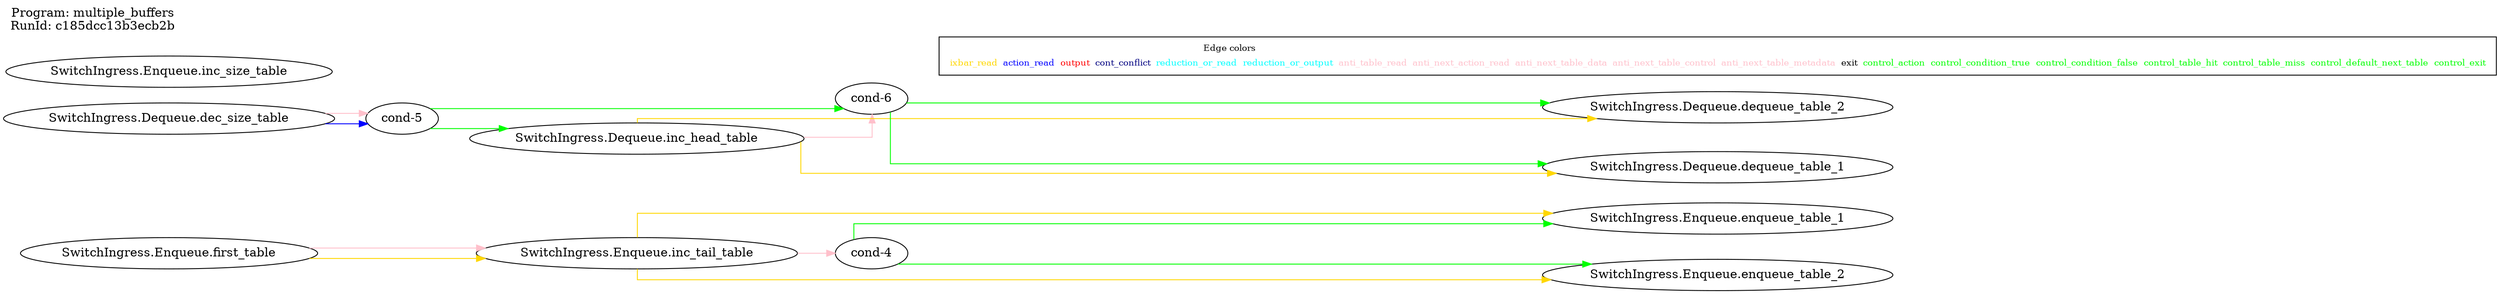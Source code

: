 digraph table_deps {
  splines=ortho; rankdir=LR;
  label="Program: multiple_buffers
RunId: c185dcc13b3ecb2b
";
  labelloc=t; labeljust=l;
  { "cond-4"; "cond-5"; "SwitchIngress.Dequeue.inc_head_table"; "cond-6"; "SwitchIngress.Enqueue.inc_tail_table"; }
  { rank = same; "SwitchIngress.Enqueue.enqueue_table_1"; "SwitchIngress.Enqueue.enqueue_table_2"; "SwitchIngress.Dequeue.dequeue_table_1"; "SwitchIngress.Dequeue.dequeue_table_2"; }
  { rank = same; "SwitchIngress.Enqueue.first_table"; "SwitchIngress.Enqueue.inc_size_table"; "SwitchIngress.Dequeue.dec_size_table"; }
   "cond-4" -> "SwitchIngress.Enqueue.enqueue_table_1" [ label= "",color=green ];
   "cond-4" -> "SwitchIngress.Enqueue.enqueue_table_2" [ label= "",color=green ];
   "cond-5" -> "SwitchIngress.Dequeue.inc_head_table" [ label= "",color=green ];
   "cond-5" -> "cond-6" [ label= "",color=green ];
   "cond-6" -> "SwitchIngress.Dequeue.dequeue_table_1" [ label= "",color=green ];
   "cond-6" -> "SwitchIngress.Dequeue.dequeue_table_2" [ label= "",color=green ];
   "SwitchIngress.Enqueue.first_table" -> "SwitchIngress.Enqueue.inc_tail_table" [ label= "",color=gold ];
   "SwitchIngress.Enqueue.inc_tail_table" -> "SwitchIngress.Enqueue.enqueue_table_1" [ label= "",color=gold ];
   "SwitchIngress.Enqueue.inc_tail_table" -> "SwitchIngress.Enqueue.enqueue_table_2" [ label= "",color=gold ];
   "SwitchIngress.Dequeue.dec_size_table" -> "cond-5" [ label= "",color=blue ];
   "SwitchIngress.Dequeue.inc_head_table" -> "SwitchIngress.Dequeue.dequeue_table_1" [ label= "",color=gold ];
   "SwitchIngress.Dequeue.inc_head_table" -> "SwitchIngress.Dequeue.dequeue_table_2" [ label= "",color=gold ];
   "SwitchIngress.Enqueue.inc_tail_table" -> "cond-4" [ label= "",color=pink ];
   "SwitchIngress.Dequeue.inc_head_table" -> "cond-6" [ label= "",color=pink ];
   "SwitchIngress.Enqueue.first_table" -> "SwitchIngress.Enqueue.inc_tail_table" [ label= "",color=pink ];
   "SwitchIngress.Dequeue.dec_size_table" -> "cond-5" [ label= "",color=pink ];
  { rank=max;
    subgraph cluster_legend { node [ shape=record; fontsize=10];
      empty [label=<<table border="0" cellborder="0"><tr><td colspan="8">Edge colors</td></tr><tr><td><font color="gold">ixbar_read</font></td><td><font color="blue">action_read</font></td><td><font color="red">output</font></td><td><font color="navy">cont_conflict</font></td><td><font color="cyan">reduction_or_read</font></td><td><font color="cyan">reduction_or_output</font></td><td><font color="pink">anti_table_read</font></td><td><font color="pink">anti_next_action_read</font></td><td><font color="pink">anti_next_table_data</font></td><td><font color="pink">anti_next_table_control</font></td><td><font color="pink">anti_next_table_metadata</font></td><td><font color="black">exit</font></td><td><font color="green">control_action</font></td><td><font color="green">control_condition_true</font></td><td><font color="green">control_condition_false</font></td><td><font color="green">control_table_hit</font></td><td><font color="green">control_table_miss</font></td><td><font color="green">control_default_next_table</font></td><td><font color="green">control_exit</font></td></tr></table>>;]
    }
  }
}
